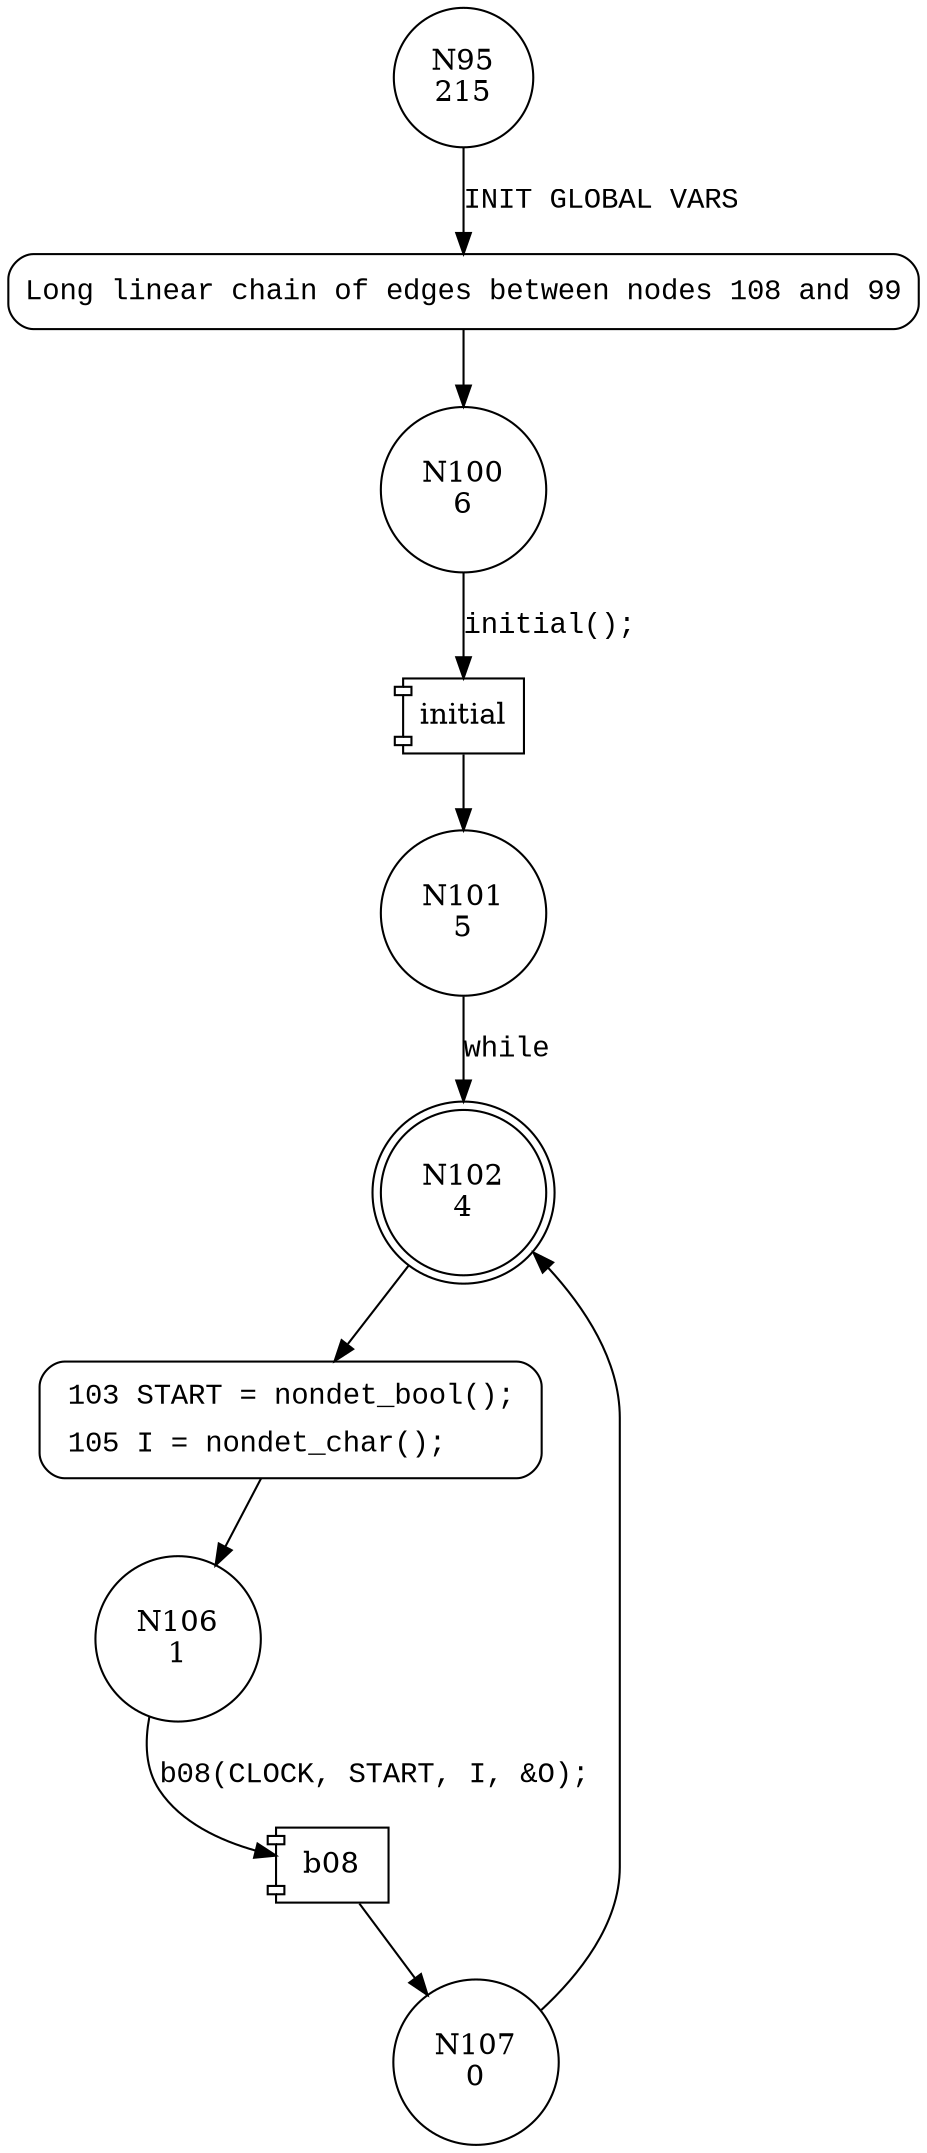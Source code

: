 digraph main {
95 [shape="circle" label="N95\n215"]
108 [shape="circle" label="N108\n214"]
100 [shape="circle" label="N100\n6"]
101 [shape="circle" label="N101\n5"]
102 [shape="doublecircle" label="N102\n4"]
103 [shape="circle" label="N103\n3"]
106 [shape="circle" label="N106\n1"]
107 [shape="circle" label="N107\n0"]
108 [style="filled,bold" penwidth="1" fillcolor="white" fontname="Courier New" shape="Mrecord" label="Long linear chain of edges between nodes 108 and 99"]
108 -> 100[label=""]
103 [style="filled,bold" penwidth="1" fillcolor="white" fontname="Courier New" shape="Mrecord" label=<<table border="0" cellborder="0" cellpadding="3" bgcolor="white"><tr><td align="right">103</td><td align="left">START = nondet_bool();</td></tr><tr><td align="right">105</td><td align="left">I = nondet_char();</td></tr></table>>]
103 -> 106[label=""]
95 -> 108 [label="INIT GLOBAL VARS" fontname="Courier New"]
100001 [shape="component" label="initial"]
100 -> 100001 [label="initial();" fontname="Courier New"]
100001 -> 101 [label="" fontname="Courier New"]
102 -> 103 [label="" fontname="Courier New"]
100002 [shape="component" label="b08"]
106 -> 100002 [label="b08(CLOCK, START, I, &O);" fontname="Courier New"]
100002 -> 107 [label="" fontname="Courier New"]
101 -> 102 [label="while" fontname="Courier New"]
107 -> 102 [label="" fontname="Courier New"]
}